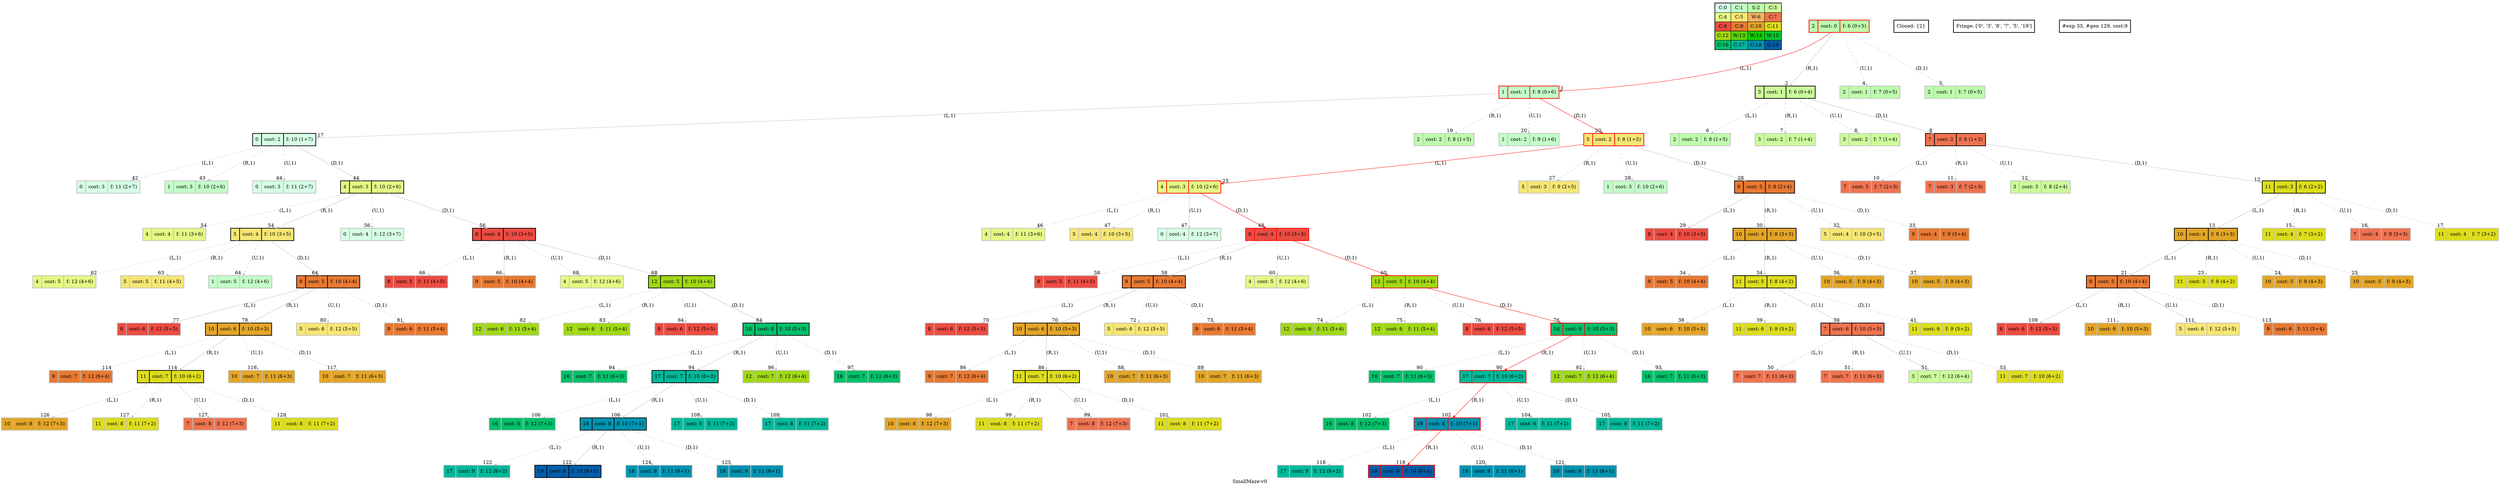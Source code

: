 digraph SmallMaze { label="SmallMaze-v0" nodesep=1 ranksep="1.2" node [shape=record penwidth=2] edge [arrowsize=0.7] 
subgraph MAP {label=Map;map [shape=plaintext label=<<table border="1" cellpadding="5" cellspacing="0" cellborder="1"><tr><td bgcolor="0.39803922 0.15947579 0.99679532 1.        ">C:0</td><td bgcolor="0.35098039 0.23194764 0.99315867 1.        ">C:1</td><td bgcolor="0.29607843 0.31486959 0.98720184 1.        ">S:2</td><td bgcolor="0.24901961 0.38410575 0.98063477 1.        ">C:3</td></tr><tr><td bgcolor="0.19411765 0.46220388 0.97128103 1.        ">C:4</td><td bgcolor="0.14705882 0.52643216 0.96182564 1.        ">C:5</td><td bgcolor="0.09215686 0.59770746 0.94913494 1.        ">W:6</td><td bgcolor="0.0372549  0.66454018 0.93467977 1.        ">C:7</td></tr><tr><td bgcolor="0.00980392 0.71791192 0.92090552 1.        ">C:8</td><td bgcolor="0.06470588 0.77520398 0.9032472  1.        ">C:9</td><td bgcolor="0.11176471 0.81974048 0.88677369 1.        ">C:10</td><td bgcolor="0.16666667 0.8660254  0.8660254  1.        ">C:11</td></tr><tr><td bgcolor="0.21372549 0.9005867  0.84695821 1.        ">C:12</td><td bgcolor="0.26862745 0.93467977 0.82325295 1.        ">W:13</td><td bgcolor="0.32352941 0.96182564 0.79801723 1.        ">W:14</td><td bgcolor="0.37058824 0.97940977 0.77520398 1.        ">W:15</td></tr><tr><td bgcolor="0.4254902  0.99315867 0.74725253 1.        ">C:16</td><td bgcolor="0.47254902 0.99907048 0.72218645 1.        ">C:17</td><td bgcolor="0.52745098 0.99907048 0.69169844 1.        ">C:18</td><td bgcolor="0.5745098  0.99315867 0.66454018 1.        ">G:19</td></tr></table>>]} 
"0_2" [label="<f0>2 |<f1> cost: 0 |<f2> f: 6 (0+5)", style=filled color=grey fillcolor="0.29607843 0.31486959 0.98720184 1.        "];  
"0_2" [label="<f0>2 |<f1> cost: 0 |<f2> f: 6 (0+5)", style=filled color=black color=red fillcolor="0.29607843 0.31486959 0.98720184 1.        "];  "0_2.1-0" [label="<f0>1 |<f1> cost: 1 |<f2> f: 8 (0+6)", style=filled color=grey color=red fillcolor="0.35098039 0.23194764 0.99315867 1.        "];   "0_2" -> "0_2.1-0" [label="(L,1)" headlabel=" 1 " style="" color=grey color=red ]; "0_c" [label="Closed: {2}" shape=box]; "0_fr" [label="Fringe: []" shape=box];
"0_2.3-1" [label="<f0>3 |<f1> cost: 1 |<f2> f: 6 (0+4)", style=filled color=grey fillcolor="0.24901961 0.38410575 0.98063477 1.        "];   "0_2" -> "0_2.3-1" [label="(R,1)" headlabel=" 2 " style="" color=grey ]; "0_c" [label="Closed: {2}" shape=box]; "0_fr" [label="Fringe: ['1']" shape=box];
"0_2.2-2" [label="<f0>2 |<f1> cost: 1 |<f2> f: 7 (0+5)", style=filled color=grey fillcolor="0.29607843 0.31486959 0.98720184 1.        "];   "0_2" -> "0_2.2-2" [label="(U,1)" headlabel=" 4 " style="dashed" color=grey ]; "0_c" [label="Closed: {2}" shape=box]; "0_fr" [label="Fringe: ['1', '3']" shape=box];
"0_2.2-3" [label="<f0>2 |<f1> cost: 1 |<f2> f: 7 (0+5)", style=filled color=grey fillcolor="0.29607843 0.31486959 0.98720184 1.        "];   "0_2" -> "0_2.2-3" [label="(D,1)" headlabel=" 5 " style="dashed" color=grey ]; "0_c" [label="Closed: {2}" shape=box]; "0_fr" [label="Fringe: ['1', '3']" shape=box];
"0_2.3.2-0" [label="<f0>2 |<f1> cost: 2 |<f2> f: 8 (1+5)", style=filled color=grey fillcolor="0.29607843 0.31486959 0.98720184 1.        "];   "0_2.3-1" -> "0_2.3.2-0" [label="(L,1)" headlabel=" 6 " style="dashed" color=grey ]; "0_c" [label="Closed: {2}" shape=box]; "0_fr" [label="Fringe: ['1']" shape=box];
"0_2.3.3-1" [label="<f0>3 |<f1> cost: 2 |<f2> f: 7 (1+4)", style=filled color=grey fillcolor="0.24901961 0.38410575 0.98063477 1.        "];   "0_2.3-1" -> "0_2.3.3-1" [label="(R,1)" headlabel=" 7 " style="dashed" color=grey ]; "0_c" [label="Closed: {2}" shape=box]; "0_fr" [label="Fringe: ['1']" shape=box];
"0_2.3.3-2" [label="<f0>3 |<f1> cost: 2 |<f2> f: 7 (1+4)", style=filled color=grey fillcolor="0.24901961 0.38410575 0.98063477 1.        "];   "0_2.3-1" -> "0_2.3.3-2" [label="(U,1)" headlabel=" 8 " style="dashed" color=grey ]; "0_c" [label="Closed: {2}" shape=box]; "0_fr" [label="Fringe: ['1']" shape=box];
"0_2.3-1" [label="<f0>3 |<f1> cost: 1 |<f2> f: 6 (0+4)", style=filled color=black fillcolor="0.24901961 0.38410575 0.98063477 1.        "];  "0_2.3.7-3" [label="<f0>7 |<f1> cost: 2 |<f2> f: 6 (1+3)", style=filled color=grey fillcolor="0.0372549  0.66454018 0.93467977 1.        "];   "0_2.3-1" -> "0_2.3.7-3" [label="(D,1)" headlabel=" 8 " style="" color=grey ]; "0_c" [label="Closed: {2}" shape=box]; "0_fr" [label="Fringe: ['1']" shape=box];
"0_2.3.7.7-0" [label="<f0>7 |<f1> cost: 3 |<f2> f: 7 (2+3)", style=filled color=grey fillcolor="0.0372549  0.66454018 0.93467977 1.        "];   "0_2.3.7-3" -> "0_2.3.7.7-0" [label="(L,1)" headlabel=" 10 " style="dashed" color=grey ]; "0_c" [label="Closed: {2}" shape=box]; "0_fr" [label="Fringe: ['1']" shape=box];
"0_2.3.7.7-1" [label="<f0>7 |<f1> cost: 3 |<f2> f: 7 (2+3)", style=filled color=grey fillcolor="0.0372549  0.66454018 0.93467977 1.        "];   "0_2.3.7-3" -> "0_2.3.7.7-1" [label="(R,1)" headlabel=" 11 " style="dashed" color=grey ]; "0_c" [label="Closed: {2}" shape=box]; "0_fr" [label="Fringe: ['1']" shape=box];
"0_2.3.7.3-2" [label="<f0>3 |<f1> cost: 3 |<f2> f: 8 (2+4)", style=filled color=grey fillcolor="0.24901961 0.38410575 0.98063477 1.        "];   "0_2.3.7-3" -> "0_2.3.7.3-2" [label="(U,1)" headlabel=" 12 " style="dashed" color=grey ]; "0_c" [label="Closed: {2}" shape=box]; "0_fr" [label="Fringe: ['1']" shape=box];
"0_2.3.7-3" [label="<f0>7 |<f1> cost: 2 |<f2> f: 6 (1+3)", style=filled color=black fillcolor="0.0372549  0.66454018 0.93467977 1.        "];  "0_2.3.7.11-3" [label="<f0>11 |<f1> cost: 3 |<f2> f: 6 (2+2)", style=filled color=grey fillcolor="0.16666667 0.8660254  0.8660254  1.        "];   "0_2.3.7-3" -> "0_2.3.7.11-3" [label="(D,1)" headlabel=" 12 " style="" color=grey ]; "0_c" [label="Closed: {2}" shape=box]; "0_fr" [label="Fringe: ['1']" shape=box];
"0_2.3.7.11-3" [label="<f0>11 |<f1> cost: 3 |<f2> f: 6 (2+2)", style=filled color=black fillcolor="0.16666667 0.8660254  0.8660254  1.        "];  "0_2.3.7.11.10-0" [label="<f0>10 |<f1> cost: 4 |<f2> f: 8 (3+3)", style=filled color=grey fillcolor="0.11176471 0.81974048 0.88677369 1.        "];   "0_2.3.7.11-3" -> "0_2.3.7.11.10-0" [label="(L,1)" headlabel=" 13 " style="" color=grey ]; "0_c" [label="Closed: {2}" shape=box]; "0_fr" [label="Fringe: ['1']" shape=box];
"0_2.3.7.11.11-1" [label="<f0>11 |<f1> cost: 4 |<f2> f: 7 (3+2)", style=filled color=grey fillcolor="0.16666667 0.8660254  0.8660254  1.        "];   "0_2.3.7.11-3" -> "0_2.3.7.11.11-1" [label="(R,1)" headlabel=" 15 " style="dashed" color=grey ]; "0_c" [label="Closed: {2}" shape=box]; "0_fr" [label="Fringe: ['1', '10']" shape=box];
"0_2.3.7.11.7-2" [label="<f0>7 |<f1> cost: 4 |<f2> f: 8 (3+3)", style=filled color=grey fillcolor="0.0372549  0.66454018 0.93467977 1.        "];   "0_2.3.7.11-3" -> "0_2.3.7.11.7-2" [label="(U,1)" headlabel=" 16 " style="dashed" color=grey ]; "0_c" [label="Closed: {2}" shape=box]; "0_fr" [label="Fringe: ['1', '10']" shape=box];
"0_2.3.7.11.11-3" [label="<f0>11 |<f1> cost: 4 |<f2> f: 7 (3+2)", style=filled color=grey fillcolor="0.16666667 0.8660254  0.8660254  1.        "];   "0_2.3.7.11-3" -> "0_2.3.7.11.11-3" [label="(D,1)" headlabel=" 17 " style="dashed" color=grey ]; "0_c" [label="Closed: {2}" shape=box]; "0_fr" [label="Fringe: ['1', '10']" shape=box];
"0_2.1-0" [label="<f0>1 |<f1> cost: 1 |<f2> f: 8 (0+6)", style=filled color=black color=red fillcolor="0.35098039 0.23194764 0.99315867 1.        "];  "0_2.1.0-0" [label="<f0>0 |<f1> cost: 2 |<f2> f: 10 (1+7)", style=filled color=grey fillcolor="0.39803922 0.15947579 0.99679532 1.        "];   "0_2.1-0" -> "0_2.1.0-0" [label="(L,1)" headlabel=" 17 " style="" color=grey ]; "0_c" [label="Closed: {2}" shape=box]; "0_fr" [label="Fringe: ['10']" shape=box];
"0_2.1.2-1" [label="<f0>2 |<f1> cost: 2 |<f2> f: 8 (1+5)", style=filled color=grey fillcolor="0.29607843 0.31486959 0.98720184 1.        "];   "0_2.1-0" -> "0_2.1.2-1" [label="(R,1)" headlabel=" 19 " style="dashed" color=grey ]; "0_c" [label="Closed: {2}" shape=box]; "0_fr" [label="Fringe: ['10', '0']" shape=box];
"0_2.1.1-2" [label="<f0>1 |<f1> cost: 2 |<f2> f: 9 (1+6)", style=filled color=grey fillcolor="0.35098039 0.23194764 0.99315867 1.        "];   "0_2.1-0" -> "0_2.1.1-2" [label="(U,1)" headlabel=" 20 " style="dashed" color=grey ]; "0_c" [label="Closed: {2}" shape=box]; "0_fr" [label="Fringe: ['10', '0']" shape=box];
"0_2.1.5-3" [label="<f0>5 |<f1> cost: 2 |<f2> f: 8 (1+5)", style=filled color=grey color=red fillcolor="0.14705882 0.52643216 0.96182564 1.        "];   "0_2.1-0" -> "0_2.1.5-3" [label="(D,1)" headlabel=" 20 " style="" color=grey color=red ]; "0_c" [label="Closed: {2}" shape=box]; "0_fr" [label="Fringe: ['10', '0']" shape=box];
"0_2.3.7.11.10-0" [label="<f0>10 |<f1> cost: 4 |<f2> f: 8 (3+3)", style=filled color=black fillcolor="0.11176471 0.81974048 0.88677369 1.        "];  "0_2.3.7.11.10.9-0" [label="<f0>9 |<f1> cost: 5 |<f2> f: 10 (4+4)", style=filled color=grey fillcolor="0.06470588 0.77520398 0.9032472  1.        "];   "0_2.3.7.11.10-0" -> "0_2.3.7.11.10.9-0" [label="(L,1)" headlabel=" 21 " style="" color=grey ]; "0_c" [label="Closed: {2}" shape=box]; "0_fr" [label="Fringe: ['0', '5']" shape=box];
"0_2.3.7.11.10.11-1" [label="<f0>11 |<f1> cost: 5 |<f2> f: 8 (4+2)", style=filled color=grey fillcolor="0.16666667 0.8660254  0.8660254  1.        "];   "0_2.3.7.11.10-0" -> "0_2.3.7.11.10.11-1" [label="(R,1)" headlabel=" 23 " style="dashed" color=grey ]; "0_c" [label="Closed: {2}" shape=box]; "0_fr" [label="Fringe: ['0', '5', '9']" shape=box];
"0_2.3.7.11.10.10-2" [label="<f0>10 |<f1> cost: 5 |<f2> f: 9 (4+3)", style=filled color=grey fillcolor="0.11176471 0.81974048 0.88677369 1.        "];   "0_2.3.7.11.10-0" -> "0_2.3.7.11.10.10-2" [label="(U,1)" headlabel=" 24 " style="dashed" color=grey ]; "0_c" [label="Closed: {2}" shape=box]; "0_fr" [label="Fringe: ['0', '5', '9']" shape=box];
"0_2.3.7.11.10.10-3" [label="<f0>10 |<f1> cost: 5 |<f2> f: 9 (4+3)", style=filled color=grey fillcolor="0.11176471 0.81974048 0.88677369 1.        "];   "0_2.3.7.11.10-0" -> "0_2.3.7.11.10.10-3" [label="(D,1)" headlabel=" 25 " style="dashed" color=grey ]; "0_c" [label="Closed: {2}" shape=box]; "0_fr" [label="Fringe: ['0', '5', '9']" shape=box];
"0_2.1.5-3" [label="<f0>5 |<f1> cost: 2 |<f2> f: 8 (1+5)", style=filled color=black color=red fillcolor="0.14705882 0.52643216 0.96182564 1.        "];  "0_2.1.5.4-0" [label="<f0>4 |<f1> cost: 3 |<f2> f: 10 (2+6)", style=filled color=grey color=red fillcolor="0.19411765 0.46220388 0.97128103 1.        "];   "0_2.1.5-3" -> "0_2.1.5.4-0" [label="(L,1)" headlabel=" 25 " style="" color=grey color=red ]; "0_c" [label="Closed: {2}" shape=box]; "0_fr" [label="Fringe: ['0', '9']" shape=box];
"0_2.1.5.5-1" [label="<f0>5 |<f1> cost: 3 |<f2> f: 9 (2+5)", style=filled color=grey fillcolor="0.14705882 0.52643216 0.96182564 1.        "];   "0_2.1.5-3" -> "0_2.1.5.5-1" [label="(R,1)" headlabel=" 27 " style="dashed" color=grey ]; "0_c" [label="Closed: {2}" shape=box]; "0_fr" [label="Fringe: ['0', '9', '4']" shape=box];
"0_2.1.5.1-2" [label="<f0>1 |<f1> cost: 3 |<f2> f: 10 (2+6)", style=filled color=grey fillcolor="0.35098039 0.23194764 0.99315867 1.        "];   "0_2.1.5-3" -> "0_2.1.5.1-2" [label="(U,1)" headlabel=" 28 " style="dashed" color=grey ]; "0_c" [label="Closed: {2}" shape=box]; "0_fr" [label="Fringe: ['0', '9', '4']" shape=box];
"0_2.1.5.9-3" [label="<f0>9 |<f1> cost: 3 |<f2> f: 8 (2+4)", style=filled color=grey fillcolor="0.06470588 0.77520398 0.9032472  1.        "];   "0_2.1.5-3" -> "0_2.1.5.9-3" [label="(D,1)" headlabel=" 28 " style="" color=grey ]; "0_c" [label="Closed: {2}" shape=box]; "0_fr" [label="Fringe: ['0', '9', '4']" shape=box];
"0_2.1.5.9-3" [label="<f0>9 |<f1> cost: 3 |<f2> f: 8 (2+4)", style=filled color=black fillcolor="0.06470588 0.77520398 0.9032472  1.        "];  "0_2.1.5.9.8-0" [label="<f0>8 |<f1> cost: 4 |<f2> f: 10 (3+5)", style=filled color=grey fillcolor="0.00980392 0.71791192 0.92090552 1.        "];   "0_2.1.5.9-3" -> "0_2.1.5.9.8-0" [label="(L,1)" headlabel=" 29 " style="" color=grey ]; "0_c" [label="Closed: {2}" shape=box]; "0_fr" [label="Fringe: ['0', '4']" shape=box];
"0_2.1.5.9.10-1" [label="<f0>10 |<f1> cost: 4 |<f2> f: 8 (3+3)", style=filled color=grey fillcolor="0.11176471 0.81974048 0.88677369 1.        "];   "0_2.1.5.9-3" -> "0_2.1.5.9.10-1" [label="(R,1)" headlabel=" 30 " style="" color=grey ]; "0_c" [label="Closed: {2}" shape=box]; "0_fr" [label="Fringe: ['0', '4', '8']" shape=box];
"0_2.1.5.9.5-2" [label="<f0>5 |<f1> cost: 4 |<f2> f: 10 (3+5)", style=filled color=grey fillcolor="0.14705882 0.52643216 0.96182564 1.        "];   "0_2.1.5.9-3" -> "0_2.1.5.9.5-2" [label="(U,1)" headlabel=" 32 " style="dashed" color=grey ]; "0_c" [label="Closed: {2}" shape=box]; "0_fr" [label="Fringe: ['0', '4', '8', '10']" shape=box];
"0_2.1.5.9.9-3" [label="<f0>9 |<f1> cost: 4 |<f2> f: 9 (3+4)", style=filled color=grey fillcolor="0.06470588 0.77520398 0.9032472  1.        "];   "0_2.1.5.9-3" -> "0_2.1.5.9.9-3" [label="(D,1)" headlabel=" 33 " style="dashed" color=grey ]; "0_c" [label="Closed: {2}" shape=box]; "0_fr" [label="Fringe: ['0', '4', '8', '10']" shape=box];
"0_2.1.5.9.10.9-0" [label="<f0>9 |<f1> cost: 5 |<f2> f: 10 (4+4)", style=filled color=grey fillcolor="0.06470588 0.77520398 0.9032472  1.        "];   "0_2.1.5.9.10-1" -> "0_2.1.5.9.10.9-0" [label="(L,1)" headlabel=" 34 " style="dashed" color=grey ]; "0_c" [label="Closed: {2}" shape=box]; "0_fr" [label="Fringe: ['0', '4', '8']" shape=box];
"0_2.1.5.9.10-1" [label="<f0>10 |<f1> cost: 4 |<f2> f: 8 (3+3)", style=filled color=black fillcolor="0.11176471 0.81974048 0.88677369 1.        "];  "0_2.1.5.9.10.11-1" [label="<f0>11 |<f1> cost: 5 |<f2> f: 8 (4+2)", style=filled color=grey fillcolor="0.16666667 0.8660254  0.8660254  1.        "];   "0_2.1.5.9.10-1" -> "0_2.1.5.9.10.11-1" [label="(R,1)" headlabel=" 34 " style="" color=grey ]; "0_c" [label="Closed: {2}" shape=box]; "0_fr" [label="Fringe: ['0', '4', '8']" shape=box];
"0_2.1.5.9.10.10-2" [label="<f0>10 |<f1> cost: 5 |<f2> f: 9 (4+3)", style=filled color=grey fillcolor="0.11176471 0.81974048 0.88677369 1.        "];   "0_2.1.5.9.10-1" -> "0_2.1.5.9.10.10-2" [label="(U,1)" headlabel=" 36 " style="dashed" color=grey ]; "0_c" [label="Closed: {2}" shape=box]; "0_fr" [label="Fringe: ['0', '4', '8', '11']" shape=box];
"0_2.1.5.9.10.10-3" [label="<f0>10 |<f1> cost: 5 |<f2> f: 9 (4+3)", style=filled color=grey fillcolor="0.11176471 0.81974048 0.88677369 1.        "];   "0_2.1.5.9.10-1" -> "0_2.1.5.9.10.10-3" [label="(D,1)" headlabel=" 37 " style="dashed" color=grey ]; "0_c" [label="Closed: {2}" shape=box]; "0_fr" [label="Fringe: ['0', '4', '8', '11']" shape=box];
"0_2.1.5.9.10.11.10-0" [label="<f0>10 |<f1> cost: 6 |<f2> f: 10 (5+3)", style=filled color=grey fillcolor="0.11176471 0.81974048 0.88677369 1.        "];   "0_2.1.5.9.10.11-1" -> "0_2.1.5.9.10.11.10-0" [label="(L,1)" headlabel=" 38 " style="dashed" color=grey ]; "0_c" [label="Closed: {2}" shape=box]; "0_fr" [label="Fringe: ['0', '4', '8']" shape=box];
"0_2.1.5.9.10.11.11-1" [label="<f0>11 |<f1> cost: 6 |<f2> f: 9 (5+2)", style=filled color=grey fillcolor="0.16666667 0.8660254  0.8660254  1.        "];   "0_2.1.5.9.10.11-1" -> "0_2.1.5.9.10.11.11-1" [label="(R,1)" headlabel=" 39 " style="dashed" color=grey ]; "0_c" [label="Closed: {2}" shape=box]; "0_fr" [label="Fringe: ['0', '4', '8']" shape=box];
"0_2.1.5.9.10.11-1" [label="<f0>11 |<f1> cost: 5 |<f2> f: 8 (4+2)", style=filled color=black fillcolor="0.16666667 0.8660254  0.8660254  1.        "];  "0_2.1.5.9.10.11.7-2" [label="<f0>7 |<f1> cost: 6 |<f2> f: 10 (5+3)", style=filled color=grey fillcolor="0.0372549  0.66454018 0.93467977 1.        "];   "0_2.1.5.9.10.11-1" -> "0_2.1.5.9.10.11.7-2" [label="(U,1)" headlabel=" 39 " style="" color=grey ]; "0_c" [label="Closed: {2}" shape=box]; "0_fr" [label="Fringe: ['0', '4', '8']" shape=box];
"0_2.1.5.9.10.11.11-3" [label="<f0>11 |<f1> cost: 6 |<f2> f: 9 (5+2)", style=filled color=grey fillcolor="0.16666667 0.8660254  0.8660254  1.        "];   "0_2.1.5.9.10.11-1" -> "0_2.1.5.9.10.11.11-3" [label="(D,1)" headlabel=" 41 " style="dashed" color=grey ]; "0_c" [label="Closed: {2}" shape=box]; "0_fr" [label="Fringe: ['0', '4', '8', '7']" shape=box];
"0_2.1.0.0-0" [label="<f0>0 |<f1> cost: 3 |<f2> f: 11 (2+7)", style=filled color=grey fillcolor="0.39803922 0.15947579 0.99679532 1.        "];   "0_2.1.0-0" -> "0_2.1.0.0-0" [label="(L,1)" headlabel=" 42 " style="dashed" color=grey ]; "0_c" [label="Closed: {2}" shape=box]; "0_fr" [label="Fringe: ['4', '8', '7']" shape=box];
"0_2.1.0.1-1" [label="<f0>1 |<f1> cost: 3 |<f2> f: 10 (2+6)", style=filled color=grey fillcolor="0.35098039 0.23194764 0.99315867 1.        "];   "0_2.1.0-0" -> "0_2.1.0.1-1" [label="(R,1)" headlabel=" 43 " style="dashed" color=grey ]; "0_c" [label="Closed: {2}" shape=box]; "0_fr" [label="Fringe: ['4', '8', '7']" shape=box];
"0_2.1.0.0-2" [label="<f0>0 |<f1> cost: 3 |<f2> f: 11 (2+7)", style=filled color=grey fillcolor="0.39803922 0.15947579 0.99679532 1.        "];   "0_2.1.0-0" -> "0_2.1.0.0-2" [label="(U,1)" headlabel=" 44 " style="dashed" color=grey ]; "0_c" [label="Closed: {2}" shape=box]; "0_fr" [label="Fringe: ['4', '8', '7']" shape=box];
"0_2.1.0-0" [label="<f0>0 |<f1> cost: 2 |<f2> f: 10 (1+7)", style=filled color=black fillcolor="0.39803922 0.15947579 0.99679532 1.        "];  "0_2.1.0.4-3" [label="<f0>4 |<f1> cost: 3 |<f2> f: 10 (2+6)", style=filled color=grey fillcolor="0.19411765 0.46220388 0.97128103 1.        "];   "0_2.1.0-0" -> "0_2.1.0.4-3" [label="(D,1)" headlabel=" 44 " style="" color=grey ]; "0_c" [label="Closed: {2}" shape=box]; "0_fr" [label="Fringe: ['4', '8', '7']" shape=box];
"0_2.1.5.4.4-0" [label="<f0>4 |<f1> cost: 4 |<f2> f: 11 (3+6)", style=filled color=grey fillcolor="0.19411765 0.46220388 0.97128103 1.        "];   "0_2.1.5.4-0" -> "0_2.1.5.4.4-0" [label="(L,1)" headlabel=" 46 " style="dashed" color=grey ]; "0_c" [label="Closed: {2}" shape=box]; "0_fr" [label="Fringe: ['8', '7']" shape=box];
"0_2.1.5.4.5-1" [label="<f0>5 |<f1> cost: 4 |<f2> f: 10 (3+5)", style=filled color=grey fillcolor="0.14705882 0.52643216 0.96182564 1.        "];   "0_2.1.5.4-0" -> "0_2.1.5.4.5-1" [label="(R,1)" headlabel=" 47 " style="dashed" color=grey ]; "0_c" [label="Closed: {2}" shape=box]; "0_fr" [label="Fringe: ['8', '7']" shape=box];
"0_2.1.5.4-0" [label="<f0>4 |<f1> cost: 3 |<f2> f: 10 (2+6)", style=filled color=black color=red fillcolor="0.19411765 0.46220388 0.97128103 1.        "];  "0_2.1.5.4.0-2" [label="<f0>0 |<f1> cost: 4 |<f2> f: 12 (3+7)", style=filled color=grey fillcolor="0.39803922 0.15947579 0.99679532 1.        "];   "0_2.1.5.4-0" -> "0_2.1.5.4.0-2" [label="(U,1)" headlabel=" 47 " style="" color=grey ]; "0_c" [label="Closed: {2}" shape=box]; "0_fr" [label="Fringe: ['8', '7']" shape=box];
"0_2.1.5.4.8-3" [label="<f0>8 |<f1> cost: 4 |<f2> f: 10 (3+5)", style=filled color=grey color=red fillcolor="0.00980392 0.71791192 0.92090552 1.        "];   "0_2.1.5.4-0" -> "0_2.1.5.4.8-3" [label="(D,1)" headlabel=" 48 " style="" color=grey color=red ]; "0_c" [label="Closed: {2}" shape=box]; "0_fr" [label="Fringe: ['8', '7', '0']" shape=box];
"0_2.1.5.9.10.11.7.7-0" [label="<f0>7 |<f1> cost: 7 |<f2> f: 11 (6+3)", style=filled color=grey fillcolor="0.0372549  0.66454018 0.93467977 1.        "];   "0_2.1.5.9.10.11.7-2" -> "0_2.1.5.9.10.11.7.7-0" [label="(L,1)" headlabel=" 50 " style="dashed" color=grey ]; "0_c" [label="Closed: {2}" shape=box]; "0_fr" [label="Fringe: ['8', '0']" shape=box];
"0_2.1.5.9.10.11.7.7-1" [label="<f0>7 |<f1> cost: 7 |<f2> f: 11 (6+3)", style=filled color=grey fillcolor="0.0372549  0.66454018 0.93467977 1.        "];   "0_2.1.5.9.10.11.7-2" -> "0_2.1.5.9.10.11.7.7-1" [label="(R,1)" headlabel=" 51 " style="dashed" color=grey ]; "0_c" [label="Closed: {2}" shape=box]; "0_fr" [label="Fringe: ['8', '0']" shape=box];
"0_2.1.5.9.10.11.7-2" [label="<f0>7 |<f1> cost: 6 |<f2> f: 10 (5+3)", style=filled color=black fillcolor="0.0372549  0.66454018 0.93467977 1.        "];  "0_2.1.5.9.10.11.7.3-2" [label="<f0>3 |<f1> cost: 7 |<f2> f: 12 (6+4)", style=filled color=grey fillcolor="0.24901961 0.38410575 0.98063477 1.        "];   "0_2.1.5.9.10.11.7-2" -> "0_2.1.5.9.10.11.7.3-2" [label="(U,1)" headlabel=" 51 " style="" color=grey ]; "0_c" [label="Closed: {2}" shape=box]; "0_fr" [label="Fringe: ['8', '0']" shape=box];
"0_2.1.5.9.10.11.7.11-3" [label="<f0>11 |<f1> cost: 7 |<f2> f: 10 (6+2)", style=filled color=grey fillcolor="0.16666667 0.8660254  0.8660254  1.        "];   "0_2.1.5.9.10.11.7-2" -> "0_2.1.5.9.10.11.7.11-3" [label="(D,1)" headlabel=" 53 " style="dashed" color=grey ]; "0_c" [label="Closed: {2}" shape=box]; "0_fr" [label="Fringe: ['8', '0', '3']" shape=box];
"0_2.1.0.4.4-0" [label="<f0>4 |<f1> cost: 4 |<f2> f: 11 (3+6)", style=filled color=grey fillcolor="0.19411765 0.46220388 0.97128103 1.        "];   "0_2.1.0.4-3" -> "0_2.1.0.4.4-0" [label="(L,1)" headlabel=" 54 " style="dashed" color=grey ]; "0_c" [label="Closed: {2}" shape=box]; "0_fr" [label="Fringe: ['8', '0', '3']" shape=box];
"0_2.1.0.4-3" [label="<f0>4 |<f1> cost: 3 |<f2> f: 10 (2+6)", style=filled color=black fillcolor="0.19411765 0.46220388 0.97128103 1.        "];  "0_2.1.0.4.5-1" [label="<f0>5 |<f1> cost: 4 |<f2> f: 10 (3+5)", style=filled color=grey fillcolor="0.14705882 0.52643216 0.96182564 1.        "];   "0_2.1.0.4-3" -> "0_2.1.0.4.5-1" [label="(R,1)" headlabel=" 54 " style="" color=grey ]; "0_c" [label="Closed: {2}" shape=box]; "0_fr" [label="Fringe: ['8', '0', '3']" shape=box];
"0_2.1.0.4.0-2" [label="<f0>0 |<f1> cost: 4 |<f2> f: 12 (3+7)", style=filled color=grey fillcolor="0.39803922 0.15947579 0.99679532 1.        "];   "0_2.1.0.4-3" -> "0_2.1.0.4.0-2" [label="(U,1)" headlabel=" 56 " style="dashed" color=grey ]; "0_c" [label="Closed: {2}" shape=box]; "0_fr" [label="Fringe: ['8', '0', '3', '5']" shape=box];
"0_2.1.0.4.8-3" [label="<f0>8 |<f1> cost: 4 |<f2> f: 10 (3+5)", style=filled color=grey fillcolor="0.00980392 0.71791192 0.92090552 1.        "];   "0_2.1.0.4-3" -> "0_2.1.0.4.8-3" [label="(D,1)" headlabel=" 56 " style="" color=grey ]; "0_c" [label="Closed: {2}" shape=box]; "0_fr" [label="Fringe: ['8', '0', '3', '5']" shape=box];
"0_2.1.5.4.8.8-0" [label="<f0>8 |<f1> cost: 5 |<f2> f: 11 (4+5)", style=filled color=grey fillcolor="0.00980392 0.71791192 0.92090552 1.        "];   "0_2.1.5.4.8-3" -> "0_2.1.5.4.8.8-0" [label="(L,1)" headlabel=" 58 " style="dashed" color=grey ]; "0_c" [label="Closed: {2}" shape=box]; "0_fr" [label="Fringe: ['0', '3', '5']" shape=box];
"0_2.1.5.4.8-3" [label="<f0>8 |<f1> cost: 4 |<f2> f: 10 (3+5)", style=filled color=black color=red fillcolor="0.00980392 0.71791192 0.92090552 1.        "];  "0_2.1.5.4.8.9-1" [label="<f0>9 |<f1> cost: 5 |<f2> f: 10 (4+4)", style=filled color=grey fillcolor="0.06470588 0.77520398 0.9032472  1.        "];   "0_2.1.5.4.8-3" -> "0_2.1.5.4.8.9-1" [label="(R,1)" headlabel=" 58 " style="" color=grey ]; "0_c" [label="Closed: {2}" shape=box]; "0_fr" [label="Fringe: ['0', '3', '5']" shape=box];
"0_2.1.5.4.8.4-2" [label="<f0>4 |<f1> cost: 5 |<f2> f: 12 (4+6)", style=filled color=grey fillcolor="0.19411765 0.46220388 0.97128103 1.        "];   "0_2.1.5.4.8-3" -> "0_2.1.5.4.8.4-2" [label="(U,1)" headlabel=" 60 " style="dashed" color=grey ]; "0_c" [label="Closed: {2}" shape=box]; "0_fr" [label="Fringe: ['0', '3', '5', '9']" shape=box];
"0_2.1.5.4.8.12-3" [label="<f0>12 |<f1> cost: 5 |<f2> f: 10 (4+4)", style=filled color=grey color=red fillcolor="0.21372549 0.9005867  0.84695821 1.        "];   "0_2.1.5.4.8-3" -> "0_2.1.5.4.8.12-3" [label="(D,1)" headlabel=" 60 " style="" color=grey color=red ]; "0_c" [label="Closed: {2}" shape=box]; "0_fr" [label="Fringe: ['0', '3', '5', '9']" shape=box];
"0_2.1.0.4.5.4-0" [label="<f0>4 |<f1> cost: 5 |<f2> f: 12 (4+6)", style=filled color=grey fillcolor="0.19411765 0.46220388 0.97128103 1.        "];   "0_2.1.0.4.5-1" -> "0_2.1.0.4.5.4-0" [label="(L,1)" headlabel=" 62 " style="dashed" color=grey ]; "0_c" [label="Closed: {2}" shape=box]; "0_fr" [label="Fringe: ['0', '3', '9', '12']" shape=box];
"0_2.1.0.4.5.5-1" [label="<f0>5 |<f1> cost: 5 |<f2> f: 11 (4+5)", style=filled color=grey fillcolor="0.14705882 0.52643216 0.96182564 1.        "];   "0_2.1.0.4.5-1" -> "0_2.1.0.4.5.5-1" [label="(R,1)" headlabel=" 63 " style="dashed" color=grey ]; "0_c" [label="Closed: {2}" shape=box]; "0_fr" [label="Fringe: ['0', '3', '9', '12']" shape=box];
"0_2.1.0.4.5.1-2" [label="<f0>1 |<f1> cost: 5 |<f2> f: 12 (4+6)", style=filled color=grey fillcolor="0.35098039 0.23194764 0.99315867 1.        "];   "0_2.1.0.4.5-1" -> "0_2.1.0.4.5.1-2" [label="(U,1)" headlabel=" 64 " style="dashed" color=grey ]; "0_c" [label="Closed: {2}" shape=box]; "0_fr" [label="Fringe: ['0', '3', '9', '12']" shape=box];
"0_2.1.0.4.5-1" [label="<f0>5 |<f1> cost: 4 |<f2> f: 10 (3+5)", style=filled color=black fillcolor="0.14705882 0.52643216 0.96182564 1.        "];  "0_2.1.0.4.5.9-3" [label="<f0>9 |<f1> cost: 5 |<f2> f: 10 (4+4)", style=filled color=grey fillcolor="0.06470588 0.77520398 0.9032472  1.        "];   "0_2.1.0.4.5-1" -> "0_2.1.0.4.5.9-3" [label="(D,1)" headlabel=" 64 " style="" color=grey ]; "0_c" [label="Closed: {2}" shape=box]; "0_fr" [label="Fringe: ['0', '3', '9', '12']" shape=box];
"0_2.1.0.4.8.8-0" [label="<f0>8 |<f1> cost: 5 |<f2> f: 11 (4+5)", style=filled color=grey fillcolor="0.00980392 0.71791192 0.92090552 1.        "];   "0_2.1.0.4.8-3" -> "0_2.1.0.4.8.8-0" [label="(L,1)" headlabel=" 66 " style="dashed" color=grey ]; "0_c" [label="Closed: {2}" shape=box]; "0_fr" [label="Fringe: ['0', '3', '9', '12']" shape=box];
"0_2.1.0.4.8-3" [label="<f0>8 |<f1> cost: 4 |<f2> f: 10 (3+5)", style=filled color=black fillcolor="0.00980392 0.71791192 0.92090552 1.        "];  "0_2.1.0.4.8.9-1" [label="<f0>9 |<f1> cost: 5 |<f2> f: 10 (4+4)", style=filled color=grey fillcolor="0.06470588 0.77520398 0.9032472  1.        "];   "0_2.1.0.4.8-3" -> "0_2.1.0.4.8.9-1" [label="(R,1)" headlabel=" 66 " style="" color=grey ]; "0_c" [label="Closed: {2}" shape=box]; "0_fr" [label="Fringe: ['0', '3', '9', '12']" shape=box];
"0_2.1.0.4.8.4-2" [label="<f0>4 |<f1> cost: 5 |<f2> f: 12 (4+6)", style=filled color=grey fillcolor="0.19411765 0.46220388 0.97128103 1.        "];   "0_2.1.0.4.8-3" -> "0_2.1.0.4.8.4-2" [label="(U,1)" headlabel=" 68 " style="dashed" color=grey ]; "0_c" [label="Closed: {2}" shape=box]; "0_fr" [label="Fringe: ['0', '3', '9', '12']" shape=box];
"0_2.1.0.4.8.12-3" [label="<f0>12 |<f1> cost: 5 |<f2> f: 10 (4+4)", style=filled color=grey fillcolor="0.21372549 0.9005867  0.84695821 1.        "];   "0_2.1.0.4.8-3" -> "0_2.1.0.4.8.12-3" [label="(D,1)" headlabel=" 68 " style="" color=grey ]; "0_c" [label="Closed: {2}" shape=box]; "0_fr" [label="Fringe: ['0', '3', '9', '12']" shape=box];
"0_2.1.5.4.8.9.8-0" [label="<f0>8 |<f1> cost: 6 |<f2> f: 12 (5+5)", style=filled color=grey fillcolor="0.00980392 0.71791192 0.92090552 1.        "];   "0_2.1.5.4.8.9-1" -> "0_2.1.5.4.8.9.8-0" [label="(L,1)" headlabel=" 70 " style="dashed" color=grey ]; "0_c" [label="Closed: {2}" shape=box]; "0_fr" [label="Fringe: ['0', '3', '12']" shape=box];
"0_2.1.5.4.8.9-1" [label="<f0>9 |<f1> cost: 5 |<f2> f: 10 (4+4)", style=filled color=black fillcolor="0.06470588 0.77520398 0.9032472  1.        "];  "0_2.1.5.4.8.9.10-1" [label="<f0>10 |<f1> cost: 6 |<f2> f: 10 (5+3)", style=filled color=grey fillcolor="0.11176471 0.81974048 0.88677369 1.        "];   "0_2.1.5.4.8.9-1" -> "0_2.1.5.4.8.9.10-1" [label="(R,1)" headlabel=" 70 " style="" color=grey ]; "0_c" [label="Closed: {2}" shape=box]; "0_fr" [label="Fringe: ['0', '3', '12']" shape=box];
"0_2.1.5.4.8.9.5-2" [label="<f0>5 |<f1> cost: 6 |<f2> f: 12 (5+5)", style=filled color=grey fillcolor="0.14705882 0.52643216 0.96182564 1.        "];   "0_2.1.5.4.8.9-1" -> "0_2.1.5.4.8.9.5-2" [label="(U,1)" headlabel=" 72 " style="dashed" color=grey ]; "0_c" [label="Closed: {2}" shape=box]; "0_fr" [label="Fringe: ['0', '3', '12', '10']" shape=box];
"0_2.1.5.4.8.9.9-3" [label="<f0>9 |<f1> cost: 6 |<f2> f: 11 (5+4)", style=filled color=grey fillcolor="0.06470588 0.77520398 0.9032472  1.        "];   "0_2.1.5.4.8.9-1" -> "0_2.1.5.4.8.9.9-3" [label="(D,1)" headlabel=" 73 " style="dashed" color=grey ]; "0_c" [label="Closed: {2}" shape=box]; "0_fr" [label="Fringe: ['0', '3', '12', '10']" shape=box];
"0_2.1.5.4.8.12.12-0" [label="<f0>12 |<f1> cost: 6 |<f2> f: 11 (5+4)", style=filled color=grey fillcolor="0.21372549 0.9005867  0.84695821 1.        "];   "0_2.1.5.4.8.12-3" -> "0_2.1.5.4.8.12.12-0" [label="(L,1)" headlabel=" 74 " style="dashed" color=grey ]; "0_c" [label="Closed: {2}" shape=box]; "0_fr" [label="Fringe: ['0', '3', '10']" shape=box];
"0_2.1.5.4.8.12.12-1" [label="<f0>12 |<f1> cost: 6 |<f2> f: 11 (5+4)", style=filled color=grey fillcolor="0.21372549 0.9005867  0.84695821 1.        "];   "0_2.1.5.4.8.12-3" -> "0_2.1.5.4.8.12.12-1" [label="(R,1)" headlabel=" 75 " style="dashed" color=grey ]; "0_c" [label="Closed: {2}" shape=box]; "0_fr" [label="Fringe: ['0', '3', '10']" shape=box];
"0_2.1.5.4.8.12.8-2" [label="<f0>8 |<f1> cost: 6 |<f2> f: 12 (5+5)", style=filled color=grey fillcolor="0.00980392 0.71791192 0.92090552 1.        "];   "0_2.1.5.4.8.12-3" -> "0_2.1.5.4.8.12.8-2" [label="(U,1)" headlabel=" 76 " style="dashed" color=grey ]; "0_c" [label="Closed: {2}" shape=box]; "0_fr" [label="Fringe: ['0', '3', '10']" shape=box];
"0_2.1.5.4.8.12-3" [label="<f0>12 |<f1> cost: 5 |<f2> f: 10 (4+4)", style=filled color=black color=red fillcolor="0.21372549 0.9005867  0.84695821 1.        "];  "0_2.1.5.4.8.12.16-3" [label="<f0>16 |<f1> cost: 6 |<f2> f: 10 (5+3)", style=filled color=grey color=red fillcolor="0.4254902  0.99315867 0.74725253 1.        "];   "0_2.1.5.4.8.12-3" -> "0_2.1.5.4.8.12.16-3" [label="(D,1)" headlabel=" 76 " style="" color=grey color=red ]; "0_c" [label="Closed: {2}" shape=box]; "0_fr" [label="Fringe: ['0', '3', '10']" shape=box];
"0_2.1.0.4.5.9-3" [label="<f0>9 |<f1> cost: 5 |<f2> f: 10 (4+4)", style=filled color=black fillcolor="0.06470588 0.77520398 0.9032472  1.        "];  "0_2.1.0.4.5.9.8-0" [label="<f0>8 |<f1> cost: 6 |<f2> f: 12 (5+5)", style=filled color=grey fillcolor="0.00980392 0.71791192 0.92090552 1.        "];   "0_2.1.0.4.5.9-3" -> "0_2.1.0.4.5.9.8-0" [label="(L,1)" headlabel=" 77 " style="" color=grey ]; "0_c" [label="Closed: {2}" shape=box]; "0_fr" [label="Fringe: ['0', '3', '10', '16']" shape=box];
"0_2.1.0.4.5.9.10-1" [label="<f0>10 |<f1> cost: 6 |<f2> f: 10 (5+3)", style=filled color=grey fillcolor="0.11176471 0.81974048 0.88677369 1.        "];   "0_2.1.0.4.5.9-3" -> "0_2.1.0.4.5.9.10-1" [label="(R,1)" headlabel=" 78 " style="" color=grey ]; "0_c" [label="Closed: {2}" shape=box]; "0_fr" [label="Fringe: ['0', '3', '10', '16', '8']" shape=box];
"0_2.1.0.4.5.9.5-2" [label="<f0>5 |<f1> cost: 6 |<f2> f: 12 (5+5)", style=filled color=grey fillcolor="0.14705882 0.52643216 0.96182564 1.        "];   "0_2.1.0.4.5.9-3" -> "0_2.1.0.4.5.9.5-2" [label="(U,1)" headlabel=" 80 " style="dashed" color=grey ]; "0_c" [label="Closed: {2}" shape=box]; "0_fr" [label="Fringe: ['0', '3', '10', '16', '8']" shape=box];
"0_2.1.0.4.5.9.9-3" [label="<f0>9 |<f1> cost: 6 |<f2> f: 11 (5+4)", style=filled color=grey fillcolor="0.06470588 0.77520398 0.9032472  1.        "];   "0_2.1.0.4.5.9-3" -> "0_2.1.0.4.5.9.9-3" [label="(D,1)" headlabel=" 81 " style="dashed" color=grey ]; "0_c" [label="Closed: {2}" shape=box]; "0_fr" [label="Fringe: ['0', '3', '10', '16', '8']" shape=box];
"0_2.1.0.4.8.12.12-0" [label="<f0>12 |<f1> cost: 6 |<f2> f: 11 (5+4)", style=filled color=grey fillcolor="0.21372549 0.9005867  0.84695821 1.        "];   "0_2.1.0.4.8.12-3" -> "0_2.1.0.4.8.12.12-0" [label="(L,1)" headlabel=" 82 " style="dashed" color=grey ]; "0_c" [label="Closed: {2}" shape=box]; "0_fr" [label="Fringe: ['0', '3', '10', '16', '8']" shape=box];
"0_2.1.0.4.8.12.12-1" [label="<f0>12 |<f1> cost: 6 |<f2> f: 11 (5+4)", style=filled color=grey fillcolor="0.21372549 0.9005867  0.84695821 1.        "];   "0_2.1.0.4.8.12-3" -> "0_2.1.0.4.8.12.12-1" [label="(R,1)" headlabel=" 83 " style="dashed" color=grey ]; "0_c" [label="Closed: {2}" shape=box]; "0_fr" [label="Fringe: ['0', '3', '10', '16', '8']" shape=box];
"0_2.1.0.4.8.12.8-2" [label="<f0>8 |<f1> cost: 6 |<f2> f: 12 (5+5)", style=filled color=grey fillcolor="0.00980392 0.71791192 0.92090552 1.        "];   "0_2.1.0.4.8.12-3" -> "0_2.1.0.4.8.12.8-2" [label="(U,1)" headlabel=" 84 " style="dashed" color=grey ]; "0_c" [label="Closed: {2}" shape=box]; "0_fr" [label="Fringe: ['0', '3', '10', '16', '8']" shape=box];
"0_2.1.0.4.8.12-3" [label="<f0>12 |<f1> cost: 5 |<f2> f: 10 (4+4)", style=filled color=black fillcolor="0.21372549 0.9005867  0.84695821 1.        "];  "0_2.1.0.4.8.12.16-3" [label="<f0>16 |<f1> cost: 6 |<f2> f: 10 (5+3)", style=filled color=grey fillcolor="0.4254902  0.99315867 0.74725253 1.        "];   "0_2.1.0.4.8.12-3" -> "0_2.1.0.4.8.12.16-3" [label="(D,1)" headlabel=" 84 " style="" color=grey ]; "0_c" [label="Closed: {2}" shape=box]; "0_fr" [label="Fringe: ['0', '3', '10', '16', '8']" shape=box];
"0_2.1.5.4.8.9.10.9-0" [label="<f0>9 |<f1> cost: 7 |<f2> f: 12 (6+4)", style=filled color=grey fillcolor="0.06470588 0.77520398 0.9032472  1.        "];   "0_2.1.5.4.8.9.10-1" -> "0_2.1.5.4.8.9.10.9-0" [label="(L,1)" headlabel=" 86 " style="dashed" color=grey ]; "0_c" [label="Closed: {2}" shape=box]; "0_fr" [label="Fringe: ['0', '3', '16', '8']" shape=box];
"0_2.1.5.4.8.9.10-1" [label="<f0>10 |<f1> cost: 6 |<f2> f: 10 (5+3)", style=filled color=black fillcolor="0.11176471 0.81974048 0.88677369 1.        "];  "0_2.1.5.4.8.9.10.11-1" [label="<f0>11 |<f1> cost: 7 |<f2> f: 10 (6+2)", style=filled color=grey fillcolor="0.16666667 0.8660254  0.8660254  1.        "];   "0_2.1.5.4.8.9.10-1" -> "0_2.1.5.4.8.9.10.11-1" [label="(R,1)" headlabel=" 86 " style="" color=grey ]; "0_c" [label="Closed: {2}" shape=box]; "0_fr" [label="Fringe: ['0', '3', '16', '8']" shape=box];
"0_2.1.5.4.8.9.10.10-2" [label="<f0>10 |<f1> cost: 7 |<f2> f: 11 (6+3)", style=filled color=grey fillcolor="0.11176471 0.81974048 0.88677369 1.        "];   "0_2.1.5.4.8.9.10-1" -> "0_2.1.5.4.8.9.10.10-2" [label="(U,1)" headlabel=" 88 " style="dashed" color=grey ]; "0_c" [label="Closed: {2}" shape=box]; "0_fr" [label="Fringe: ['0', '3', '16', '8', '11']" shape=box];
"0_2.1.5.4.8.9.10.10-3" [label="<f0>10 |<f1> cost: 7 |<f2> f: 11 (6+3)", style=filled color=grey fillcolor="0.11176471 0.81974048 0.88677369 1.        "];   "0_2.1.5.4.8.9.10-1" -> "0_2.1.5.4.8.9.10.10-3" [label="(D,1)" headlabel=" 89 " style="dashed" color=grey ]; "0_c" [label="Closed: {2}" shape=box]; "0_fr" [label="Fringe: ['0', '3', '16', '8', '11']" shape=box];
"0_2.1.5.4.8.12.16.16-0" [label="<f0>16 |<f1> cost: 7 |<f2> f: 11 (6+3)", style=filled color=grey fillcolor="0.4254902  0.99315867 0.74725253 1.        "];   "0_2.1.5.4.8.12.16-3" -> "0_2.1.5.4.8.12.16.16-0" [label="(L,1)" headlabel=" 90 " style="dashed" color=grey ]; "0_c" [label="Closed: {2}" shape=box]; "0_fr" [label="Fringe: ['0', '3', '8', '11']" shape=box];
"0_2.1.5.4.8.12.16-3" [label="<f0>16 |<f1> cost: 6 |<f2> f: 10 (5+3)", style=filled color=black color=red fillcolor="0.4254902  0.99315867 0.74725253 1.        "];  "0_2.1.5.4.8.12.16.17-1" [label="<f0>17 |<f1> cost: 7 |<f2> f: 10 (6+2)", style=filled color=grey color=red fillcolor="0.47254902 0.99907048 0.72218645 1.        "];   "0_2.1.5.4.8.12.16-3" -> "0_2.1.5.4.8.12.16.17-1" [label="(R,1)" headlabel=" 90 " style="" color=grey color=red ]; "0_c" [label="Closed: {2}" shape=box]; "0_fr" [label="Fringe: ['0', '3', '8', '11']" shape=box];
"0_2.1.5.4.8.12.16.12-2" [label="<f0>12 |<f1> cost: 7 |<f2> f: 12 (6+4)", style=filled color=grey fillcolor="0.21372549 0.9005867  0.84695821 1.        "];   "0_2.1.5.4.8.12.16-3" -> "0_2.1.5.4.8.12.16.12-2" [label="(U,1)" headlabel=" 92 " style="dashed" color=grey ]; "0_c" [label="Closed: {2}" shape=box]; "0_fr" [label="Fringe: ['0', '3', '8', '11', '17']" shape=box];
"0_2.1.5.4.8.12.16.16-3" [label="<f0>16 |<f1> cost: 7 |<f2> f: 11 (6+3)", style=filled color=grey fillcolor="0.4254902  0.99315867 0.74725253 1.        "];   "0_2.1.5.4.8.12.16-3" -> "0_2.1.5.4.8.12.16.16-3" [label="(D,1)" headlabel=" 93 " style="dashed" color=grey ]; "0_c" [label="Closed: {2}" shape=box]; "0_fr" [label="Fringe: ['0', '3', '8', '11', '17']" shape=box];
"0_2.1.0.4.8.12.16.16-0" [label="<f0>16 |<f1> cost: 7 |<f2> f: 11 (6+3)", style=filled color=grey fillcolor="0.4254902  0.99315867 0.74725253 1.        "];   "0_2.1.0.4.8.12.16-3" -> "0_2.1.0.4.8.12.16.16-0" [label="(L,1)" headlabel=" 94 " style="dashed" color=grey ]; "0_c" [label="Closed: {2}" shape=box]; "0_fr" [label="Fringe: ['0', '3', '8', '11', '17']" shape=box];
"0_2.1.0.4.8.12.16-3" [label="<f0>16 |<f1> cost: 6 |<f2> f: 10 (5+3)", style=filled color=black fillcolor="0.4254902  0.99315867 0.74725253 1.        "];  "0_2.1.0.4.8.12.16.17-1" [label="<f0>17 |<f1> cost: 7 |<f2> f: 10 (6+2)", style=filled color=grey fillcolor="0.47254902 0.99907048 0.72218645 1.        "];   "0_2.1.0.4.8.12.16-3" -> "0_2.1.0.4.8.12.16.17-1" [label="(R,1)" headlabel=" 94 " style="" color=grey ]; "0_c" [label="Closed: {2}" shape=box]; "0_fr" [label="Fringe: ['0', '3', '8', '11', '17']" shape=box];
"0_2.1.0.4.8.12.16.12-2" [label="<f0>12 |<f1> cost: 7 |<f2> f: 12 (6+4)", style=filled color=grey fillcolor="0.21372549 0.9005867  0.84695821 1.        "];   "0_2.1.0.4.8.12.16-3" -> "0_2.1.0.4.8.12.16.12-2" [label="(U,1)" headlabel=" 96 " style="dashed" color=grey ]; "0_c" [label="Closed: {2}" shape=box]; "0_fr" [label="Fringe: ['0', '3', '8', '11', '17']" shape=box];
"0_2.1.0.4.8.12.16.16-3" [label="<f0>16 |<f1> cost: 7 |<f2> f: 11 (6+3)", style=filled color=grey fillcolor="0.4254902  0.99315867 0.74725253 1.        "];   "0_2.1.0.4.8.12.16-3" -> "0_2.1.0.4.8.12.16.16-3" [label="(D,1)" headlabel=" 97 " style="dashed" color=grey ]; "0_c" [label="Closed: {2}" shape=box]; "0_fr" [label="Fringe: ['0', '3', '8', '11', '17']" shape=box];
"0_2.1.5.4.8.9.10.11.10-0" [label="<f0>10 |<f1> cost: 8 |<f2> f: 12 (7+3)", style=filled color=grey fillcolor="0.11176471 0.81974048 0.88677369 1.        "];   "0_2.1.5.4.8.9.10.11-1" -> "0_2.1.5.4.8.9.10.11.10-0" [label="(L,1)" headlabel=" 98 " style="dashed" color=grey ]; "0_c" [label="Closed: {2}" shape=box]; "0_fr" [label="Fringe: ['0', '3', '8', '17']" shape=box];
"0_2.1.5.4.8.9.10.11.11-1" [label="<f0>11 |<f1> cost: 8 |<f2> f: 11 (7+2)", style=filled color=grey fillcolor="0.16666667 0.8660254  0.8660254  1.        "];   "0_2.1.5.4.8.9.10.11-1" -> "0_2.1.5.4.8.9.10.11.11-1" [label="(R,1)" headlabel=" 99 " style="dashed" color=grey ]; "0_c" [label="Closed: {2}" shape=box]; "0_fr" [label="Fringe: ['0', '3', '8', '17']" shape=box];
"0_2.1.5.4.8.9.10.11-1" [label="<f0>11 |<f1> cost: 7 |<f2> f: 10 (6+2)", style=filled color=black fillcolor="0.16666667 0.8660254  0.8660254  1.        "];  "0_2.1.5.4.8.9.10.11.7-2" [label="<f0>7 |<f1> cost: 8 |<f2> f: 12 (7+3)", style=filled color=grey fillcolor="0.0372549  0.66454018 0.93467977 1.        "];   "0_2.1.5.4.8.9.10.11-1" -> "0_2.1.5.4.8.9.10.11.7-2" [label="(U,1)" headlabel=" 99 " style="" color=grey ]; "0_c" [label="Closed: {2}" shape=box]; "0_fr" [label="Fringe: ['0', '3', '8', '17']" shape=box];
"0_2.1.5.4.8.9.10.11.11-3" [label="<f0>11 |<f1> cost: 8 |<f2> f: 11 (7+2)", style=filled color=grey fillcolor="0.16666667 0.8660254  0.8660254  1.        "];   "0_2.1.5.4.8.9.10.11-1" -> "0_2.1.5.4.8.9.10.11.11-3" [label="(D,1)" headlabel=" 101 " style="dashed" color=grey ]; "0_c" [label="Closed: {2}" shape=box]; "0_fr" [label="Fringe: ['0', '3', '8', '17', '7']" shape=box];
"0_2.1.5.4.8.12.16.17.16-0" [label="<f0>16 |<f1> cost: 8 |<f2> f: 12 (7+3)", style=filled color=grey fillcolor="0.4254902  0.99315867 0.74725253 1.        "];   "0_2.1.5.4.8.12.16.17-1" -> "0_2.1.5.4.8.12.16.17.16-0" [label="(L,1)" headlabel=" 102 " style="dashed" color=grey ]; "0_c" [label="Closed: {2}" shape=box]; "0_fr" [label="Fringe: ['0', '3', '8', '7']" shape=box];
"0_2.1.5.4.8.12.16.17-1" [label="<f0>17 |<f1> cost: 7 |<f2> f: 10 (6+2)", style=filled color=black color=red fillcolor="0.47254902 0.99907048 0.72218645 1.        "];  "0_2.1.5.4.8.12.16.17.18-1" [label="<f0>18 |<f1> cost: 8 |<f2> f: 10 (7+1)", style=filled color=grey color=red fillcolor="0.52745098 0.99907048 0.69169844 1.        "];   "0_2.1.5.4.8.12.16.17-1" -> "0_2.1.5.4.8.12.16.17.18-1" [label="(R,1)" headlabel=" 102 " style="" color=grey color=red ]; "0_c" [label="Closed: {2}" shape=box]; "0_fr" [label="Fringe: ['0', '3', '8', '7']" shape=box];
"0_2.1.5.4.8.12.16.17.17-2" [label="<f0>17 |<f1> cost: 8 |<f2> f: 11 (7+2)", style=filled color=grey fillcolor="0.47254902 0.99907048 0.72218645 1.        "];   "0_2.1.5.4.8.12.16.17-1" -> "0_2.1.5.4.8.12.16.17.17-2" [label="(U,1)" headlabel=" 104 " style="dashed" color=grey ]; "0_c" [label="Closed: {2}" shape=box]; "0_fr" [label="Fringe: ['0', '3', '8', '7', '18']" shape=box];
"0_2.1.5.4.8.12.16.17.17-3" [label="<f0>17 |<f1> cost: 8 |<f2> f: 11 (7+2)", style=filled color=grey fillcolor="0.47254902 0.99907048 0.72218645 1.        "];   "0_2.1.5.4.8.12.16.17-1" -> "0_2.1.5.4.8.12.16.17.17-3" [label="(D,1)" headlabel=" 105 " style="dashed" color=grey ]; "0_c" [label="Closed: {2}" shape=box]; "0_fr" [label="Fringe: ['0', '3', '8', '7', '18']" shape=box];
"0_2.1.0.4.8.12.16.17.16-0" [label="<f0>16 |<f1> cost: 8 |<f2> f: 12 (7+3)", style=filled color=grey fillcolor="0.4254902  0.99315867 0.74725253 1.        "];   "0_2.1.0.4.8.12.16.17-1" -> "0_2.1.0.4.8.12.16.17.16-0" [label="(L,1)" headlabel=" 106 " style="dashed" color=grey ]; "0_c" [label="Closed: {2}" shape=box]; "0_fr" [label="Fringe: ['0', '3', '8', '7', '18']" shape=box];
"0_2.1.0.4.8.12.16.17-1" [label="<f0>17 |<f1> cost: 7 |<f2> f: 10 (6+2)", style=filled color=black fillcolor="0.47254902 0.99907048 0.72218645 1.        "];  "0_2.1.0.4.8.12.16.17.18-1" [label="<f0>18 |<f1> cost: 8 |<f2> f: 10 (7+1)", style=filled color=grey fillcolor="0.52745098 0.99907048 0.69169844 1.        "];   "0_2.1.0.4.8.12.16.17-1" -> "0_2.1.0.4.8.12.16.17.18-1" [label="(R,1)" headlabel=" 106 " style="" color=grey ]; "0_c" [label="Closed: {2}" shape=box]; "0_fr" [label="Fringe: ['0', '3', '8', '7', '18']" shape=box];
"0_2.1.0.4.8.12.16.17.17-2" [label="<f0>17 |<f1> cost: 8 |<f2> f: 11 (7+2)", style=filled color=grey fillcolor="0.47254902 0.99907048 0.72218645 1.        "];   "0_2.1.0.4.8.12.16.17-1" -> "0_2.1.0.4.8.12.16.17.17-2" [label="(U,1)" headlabel=" 108 " style="dashed" color=grey ]; "0_c" [label="Closed: {2}" shape=box]; "0_fr" [label="Fringe: ['0', '3', '8', '7', '18']" shape=box];
"0_2.1.0.4.8.12.16.17.17-3" [label="<f0>17 |<f1> cost: 8 |<f2> f: 11 (7+2)", style=filled color=grey fillcolor="0.47254902 0.99907048 0.72218645 1.        "];   "0_2.1.0.4.8.12.16.17-1" -> "0_2.1.0.4.8.12.16.17.17-3" [label="(D,1)" headlabel=" 109 " style="dashed" color=grey ]; "0_c" [label="Closed: {2}" shape=box]; "0_fr" [label="Fringe: ['0', '3', '8', '7', '18']" shape=box];
"0_2.3.7.11.10.9-0" [label="<f0>9 |<f1> cost: 5 |<f2> f: 10 (4+4)", style=filled color=black fillcolor="0.06470588 0.77520398 0.9032472  1.        "];  "0_2.3.7.11.10.9.8-0" [label="<f0>8 |<f1> cost: 6 |<f2> f: 12 (5+5)", style=filled color=grey fillcolor="0.00980392 0.71791192 0.92090552 1.        "];   "0_2.3.7.11.10.9-0" -> "0_2.3.7.11.10.9.8-0" [label="(L,1)" headlabel=" 109 " style="" color=grey ]; "0_c" [label="Closed: {2}" shape=box]; "0_fr" [label="Fringe: ['0', '3', '8', '7', '18']" shape=box];
"0_2.3.7.11.10.9.10-1" [label="<f0>10 |<f1> cost: 6 |<f2> f: 10 (5+3)", style=filled color=grey fillcolor="0.11176471 0.81974048 0.88677369 1.        "];   "0_2.3.7.11.10.9-0" -> "0_2.3.7.11.10.9.10-1" [label="(R,1)" headlabel=" 111 " style="dashed" color=grey ]; "0_c" [label="Closed: {2}" shape=box]; "0_fr" [label="Fringe: ['0', '3', '8', '7', '18']" shape=box];
"0_2.3.7.11.10.9.5-2" [label="<f0>5 |<f1> cost: 6 |<f2> f: 12 (5+5)", style=filled color=grey fillcolor="0.14705882 0.52643216 0.96182564 1.        "];   "0_2.3.7.11.10.9-0" -> "0_2.3.7.11.10.9.5-2" [label="(U,1)" headlabel=" 111 " style="" color=grey ]; "0_c" [label="Closed: {2}" shape=box]; "0_fr" [label="Fringe: ['0', '3', '8', '7', '18']" shape=box];
"0_2.3.7.11.10.9.9-3" [label="<f0>9 |<f1> cost: 6 |<f2> f: 11 (5+4)", style=filled color=grey fillcolor="0.06470588 0.77520398 0.9032472  1.        "];   "0_2.3.7.11.10.9-0" -> "0_2.3.7.11.10.9.9-3" [label="(D,1)" headlabel=" 113 " style="dashed" color=grey ]; "0_c" [label="Closed: {2}" shape=box]; "0_fr" [label="Fringe: ['0', '3', '8', '7', '18', '5']" shape=box];
"0_2.1.0.4.5.9.10.9-0" [label="<f0>9 |<f1> cost: 7 |<f2> f: 12 (6+4)", style=filled color=grey fillcolor="0.06470588 0.77520398 0.9032472  1.        "];   "0_2.1.0.4.5.9.10-1" -> "0_2.1.0.4.5.9.10.9-0" [label="(L,1)" headlabel=" 114 " style="dashed" color=grey ]; "0_c" [label="Closed: {2}" shape=box]; "0_fr" [label="Fringe: ['0', '3', '8', '7', '18', '5']" shape=box];
"0_2.1.0.4.5.9.10-1" [label="<f0>10 |<f1> cost: 6 |<f2> f: 10 (5+3)", style=filled color=black fillcolor="0.11176471 0.81974048 0.88677369 1.        "];  "0_2.1.0.4.5.9.10.11-1" [label="<f0>11 |<f1> cost: 7 |<f2> f: 10 (6+2)", style=filled color=grey fillcolor="0.16666667 0.8660254  0.8660254  1.        "];   "0_2.1.0.4.5.9.10-1" -> "0_2.1.0.4.5.9.10.11-1" [label="(R,1)" headlabel=" 114 " style="" color=grey ]; "0_c" [label="Closed: {2}" shape=box]; "0_fr" [label="Fringe: ['0', '3', '8', '7', '18', '5']" shape=box];
"0_2.1.0.4.5.9.10.10-2" [label="<f0>10 |<f1> cost: 7 |<f2> f: 11 (6+3)", style=filled color=grey fillcolor="0.11176471 0.81974048 0.88677369 1.        "];   "0_2.1.0.4.5.9.10-1" -> "0_2.1.0.4.5.9.10.10-2" [label="(U,1)" headlabel=" 116 " style="dashed" color=grey ]; "0_c" [label="Closed: {2}" shape=box]; "0_fr" [label="Fringe: ['0', '3', '8', '7', '18', '5', '11']" shape=box];
"0_2.1.0.4.5.9.10.10-3" [label="<f0>10 |<f1> cost: 7 |<f2> f: 11 (6+3)", style=filled color=grey fillcolor="0.11176471 0.81974048 0.88677369 1.        "];   "0_2.1.0.4.5.9.10-1" -> "0_2.1.0.4.5.9.10.10-3" [label="(D,1)" headlabel=" 117 " style="dashed" color=grey ]; "0_c" [label="Closed: {2}" shape=box]; "0_fr" [label="Fringe: ['0', '3', '8', '7', '18', '5', '11']" shape=box];
"0_2.1.5.4.8.12.16.17.18.17-0" [label="<f0>17 |<f1> cost: 9 |<f2> f: 12 (8+2)", style=filled color=grey fillcolor="0.47254902 0.99907048 0.72218645 1.        "];   "0_2.1.5.4.8.12.16.17.18-1" -> "0_2.1.5.4.8.12.16.17.18.17-0" [label="(L,1)" headlabel=" 118 " style="dashed" color=grey ]; "0_c" [label="Closed: {2}" shape=box]; "0_fr" [label="Fringe: ['0', '3', '8', '7', '5', '11']" shape=box];
"0_2.1.5.4.8.12.16.17.18-1" [label="<f0>18 |<f1> cost: 8 |<f2> f: 10 (7+1)", style=filled color=black color=red fillcolor="0.52745098 0.99907048 0.69169844 1.        "];  "0_2.1.5.4.8.12.16.17.18.19-1" [label="<f0>19 |<f1> cost: 9 |<f2> f: 10 (8+0)", style=filled color=black color=red fillcolor="0.5745098  0.99315867 0.66454018 1.        "]; /*GOALSTATE*/  "0_2.1.5.4.8.12.16.17.18-1" -> "0_2.1.5.4.8.12.16.17.18.19-1" [label="(R,1)" headlabel=" 118 " style="" color=grey color=red ]; "0_c" [label="Closed: {2}" shape=box]; "0_fr" [label="Fringe: ['0', '3', '8', '7', '5', '11']" shape=box];
"0_2.1.5.4.8.12.16.17.18.18-2" [label="<f0>18 |<f1> cost: 9 |<f2> f: 11 (8+1)", style=filled color=grey fillcolor="0.52745098 0.99907048 0.69169844 1.        "];   "0_2.1.5.4.8.12.16.17.18-1" -> "0_2.1.5.4.8.12.16.17.18.18-2" [label="(U,1)" headlabel=" 120 " style="dashed" color=grey ]; "0_c" [label="Closed: {2}" shape=box]; "0_fr" [label="Fringe: ['0', '3', '8', '7', '5', '11', '19']" shape=box];
"0_2.1.5.4.8.12.16.17.18.18-3" [label="<f0>18 |<f1> cost: 9 |<f2> f: 11 (8+1)", style=filled color=grey fillcolor="0.52745098 0.99907048 0.69169844 1.        "];   "0_2.1.5.4.8.12.16.17.18-1" -> "0_2.1.5.4.8.12.16.17.18.18-3" [label="(D,1)" headlabel=" 121 " style="dashed" color=grey ]; "0_c" [label="Closed: {2}" shape=box]; "0_fr" [label="Fringe: ['0', '3', '8', '7', '5', '11', '19']" shape=box];
"0_2.1.0.4.8.12.16.17.18.17-0" [label="<f0>17 |<f1> cost: 9 |<f2> f: 12 (8+2)", style=filled color=grey fillcolor="0.47254902 0.99907048 0.72218645 1.        "];   "0_2.1.0.4.8.12.16.17.18-1" -> "0_2.1.0.4.8.12.16.17.18.17-0" [label="(L,1)" headlabel=" 122 " style="dashed" color=grey ]; "0_c" [label="Closed: {2}" shape=box]; "0_fr" [label="Fringe: ['0', '3', '8', '7', '5', '11', '19']" shape=box];
"0_2.1.0.4.8.12.16.17.18-1" [label="<f0>18 |<f1> cost: 8 |<f2> f: 10 (7+1)", style=filled color=black fillcolor="0.52745098 0.99907048 0.69169844 1.        "];  "0_2.1.0.4.8.12.16.17.18.19-1" [label="<f0>19 |<f1> cost: 9 |<f2> f: 10 (8+0)", style=filled color=black fillcolor="0.5745098  0.99315867 0.66454018 1.        "]; /*GOALSTATE*/  "0_2.1.0.4.8.12.16.17.18-1" -> "0_2.1.0.4.8.12.16.17.18.19-1" [label="(R,1)" headlabel=" 122 " style="" color=grey ]; "0_c" [label="Closed: {2}" shape=box]; "0_fr" [label="Fringe: ['0', '3', '8', '7', '5', '11', '19']" shape=box];
"0_2.1.0.4.8.12.16.17.18.18-2" [label="<f0>18 |<f1> cost: 9 |<f2> f: 11 (8+1)", style=filled color=grey fillcolor="0.52745098 0.99907048 0.69169844 1.        "];   "0_2.1.0.4.8.12.16.17.18-1" -> "0_2.1.0.4.8.12.16.17.18.18-2" [label="(U,1)" headlabel=" 124 " style="dashed" color=grey ]; "0_c" [label="Closed: {2}" shape=box]; "0_fr" [label="Fringe: ['0', '3', '8', '7', '5', '11', '19']" shape=box];
"0_2.1.0.4.8.12.16.17.18.18-3" [label="<f0>18 |<f1> cost: 9 |<f2> f: 11 (8+1)", style=filled color=grey fillcolor="0.52745098 0.99907048 0.69169844 1.        "];   "0_2.1.0.4.8.12.16.17.18-1" -> "0_2.1.0.4.8.12.16.17.18.18-3" [label="(D,1)" headlabel=" 125 " style="dashed" color=grey ]; "0_c" [label="Closed: {2}" shape=box]; "0_fr" [label="Fringe: ['0', '3', '8', '7', '5', '11', '19']" shape=box];
"0_2.1.0.4.5.9.10.11.10-0" [label="<f0>10 |<f1> cost: 8 |<f2> f: 12 (7+3)", style=filled color=grey fillcolor="0.11176471 0.81974048 0.88677369 1.        "];   "0_2.1.0.4.5.9.10.11-1" -> "0_2.1.0.4.5.9.10.11.10-0" [label="(L,1)" headlabel=" 126 " style="dashed" color=grey ]; "0_c" [label="Closed: {2}" shape=box]; "0_fr" [label="Fringe: ['0', '3', '8', '7', '5', '19']" shape=box];
"0_2.1.0.4.5.9.10.11.11-1" [label="<f0>11 |<f1> cost: 8 |<f2> f: 11 (7+2)", style=filled color=grey fillcolor="0.16666667 0.8660254  0.8660254  1.        "];   "0_2.1.0.4.5.9.10.11-1" -> "0_2.1.0.4.5.9.10.11.11-1" [label="(R,1)" headlabel=" 127 " style="dashed" color=grey ]; "0_c" [label="Closed: {2}" shape=box]; "0_fr" [label="Fringe: ['0', '3', '8', '7', '5', '19']" shape=box];
"0_2.1.0.4.5.9.10.11-1" [label="<f0>11 |<f1> cost: 7 |<f2> f: 10 (6+2)", style=filled color=black fillcolor="0.16666667 0.8660254  0.8660254  1.        "];  "0_2.1.0.4.5.9.10.11.7-2" [label="<f0>7 |<f1> cost: 8 |<f2> f: 12 (7+3)", style=filled color=grey fillcolor="0.0372549  0.66454018 0.93467977 1.        "];   "0_2.1.0.4.5.9.10.11-1" -> "0_2.1.0.4.5.9.10.11.7-2" [label="(U,1)" headlabel=" 127 " style="" color=grey ]; "0_c" [label="Closed: {2}" shape=box]; "0_fr" [label="Fringe: ['0', '3', '8', '7', '5', '19']" shape=box];
"0_2.1.0.4.5.9.10.11.11-3" [label="<f0>11 |<f1> cost: 8 |<f2> f: 11 (7+2)", style=filled color=grey fillcolor="0.16666667 0.8660254  0.8660254  1.        "];   "0_2.1.0.4.5.9.10.11-1" -> "0_2.1.0.4.5.9.10.11.11-3" [label="(D,1)" headlabel=" 129 " style="dashed" color=grey ]; "0_c" [label="Closed: {2}" shape=box]; "0_fr" [label="Fringe: ['0', '3', '8', '7', '5', '19']" shape=box]
"#exp 33, #gen 129, cost:9" [ shape=box ]; }
